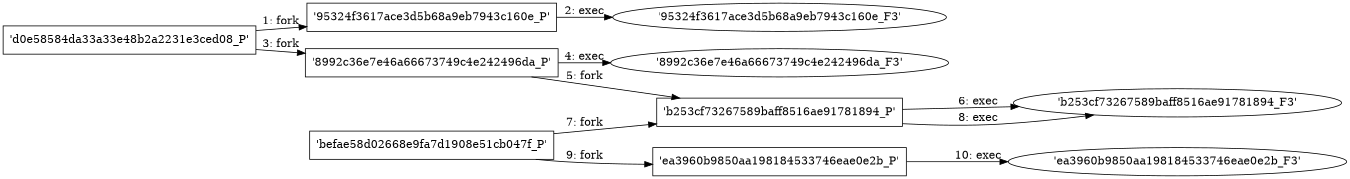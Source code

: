 digraph "D:\Learning\Paper\apt\基于CTI的攻击预警\Dataset\攻击图\ASGfromALLCTI\Vuln Hunt Find the Security Vulnerability Challenge # 3.dot" {
rankdir="LR"
size="9"
fixedsize="false"
splines="true"
nodesep=0.3
ranksep=0
fontsize=10
overlap="scalexy"
engine= "neato"
	"'d0e58584da33a33e48b2a2231e3ced08_P'" [node_type=Process shape=box]
	"'95324f3617ace3d5b68a9eb7943c160e_P'" [node_type=Process shape=box]
	"'d0e58584da33a33e48b2a2231e3ced08_P'" -> "'95324f3617ace3d5b68a9eb7943c160e_P'" [label="1: fork"]
	"'95324f3617ace3d5b68a9eb7943c160e_P'" [node_type=Process shape=box]
	"'95324f3617ace3d5b68a9eb7943c160e_F3'" [node_type=File shape=ellipse]
	"'95324f3617ace3d5b68a9eb7943c160e_P'" -> "'95324f3617ace3d5b68a9eb7943c160e_F3'" [label="2: exec"]
	"'d0e58584da33a33e48b2a2231e3ced08_P'" [node_type=Process shape=box]
	"'8992c36e7e46a66673749c4e242496da_P'" [node_type=Process shape=box]
	"'d0e58584da33a33e48b2a2231e3ced08_P'" -> "'8992c36e7e46a66673749c4e242496da_P'" [label="3: fork"]
	"'8992c36e7e46a66673749c4e242496da_P'" [node_type=Process shape=box]
	"'8992c36e7e46a66673749c4e242496da_F3'" [node_type=File shape=ellipse]
	"'8992c36e7e46a66673749c4e242496da_P'" -> "'8992c36e7e46a66673749c4e242496da_F3'" [label="4: exec"]
	"'8992c36e7e46a66673749c4e242496da_P'" [node_type=Process shape=box]
	"'b253cf73267589baff8516ae91781894_P'" [node_type=Process shape=box]
	"'8992c36e7e46a66673749c4e242496da_P'" -> "'b253cf73267589baff8516ae91781894_P'" [label="5: fork"]
	"'b253cf73267589baff8516ae91781894_P'" [node_type=Process shape=box]
	"'b253cf73267589baff8516ae91781894_F3'" [node_type=File shape=ellipse]
	"'b253cf73267589baff8516ae91781894_P'" -> "'b253cf73267589baff8516ae91781894_F3'" [label="6: exec"]
	"'befae58d02668e9fa7d1908e51cb047f_P'" [node_type=Process shape=box]
	"'b253cf73267589baff8516ae91781894_P'" [node_type=Process shape=box]
	"'befae58d02668e9fa7d1908e51cb047f_P'" -> "'b253cf73267589baff8516ae91781894_P'" [label="7: fork"]
	"'b253cf73267589baff8516ae91781894_P'" [node_type=Process shape=box]
	"'b253cf73267589baff8516ae91781894_F3'" [node_type=File shape=ellipse]
	"'b253cf73267589baff8516ae91781894_P'" -> "'b253cf73267589baff8516ae91781894_F3'" [label="8: exec"]
	"'befae58d02668e9fa7d1908e51cb047f_P'" [node_type=Process shape=box]
	"'ea3960b9850aa198184533746eae0e2b_P'" [node_type=Process shape=box]
	"'befae58d02668e9fa7d1908e51cb047f_P'" -> "'ea3960b9850aa198184533746eae0e2b_P'" [label="9: fork"]
	"'ea3960b9850aa198184533746eae0e2b_P'" [node_type=Process shape=box]
	"'ea3960b9850aa198184533746eae0e2b_F3'" [node_type=File shape=ellipse]
	"'ea3960b9850aa198184533746eae0e2b_P'" -> "'ea3960b9850aa198184533746eae0e2b_F3'" [label="10: exec"]
}
